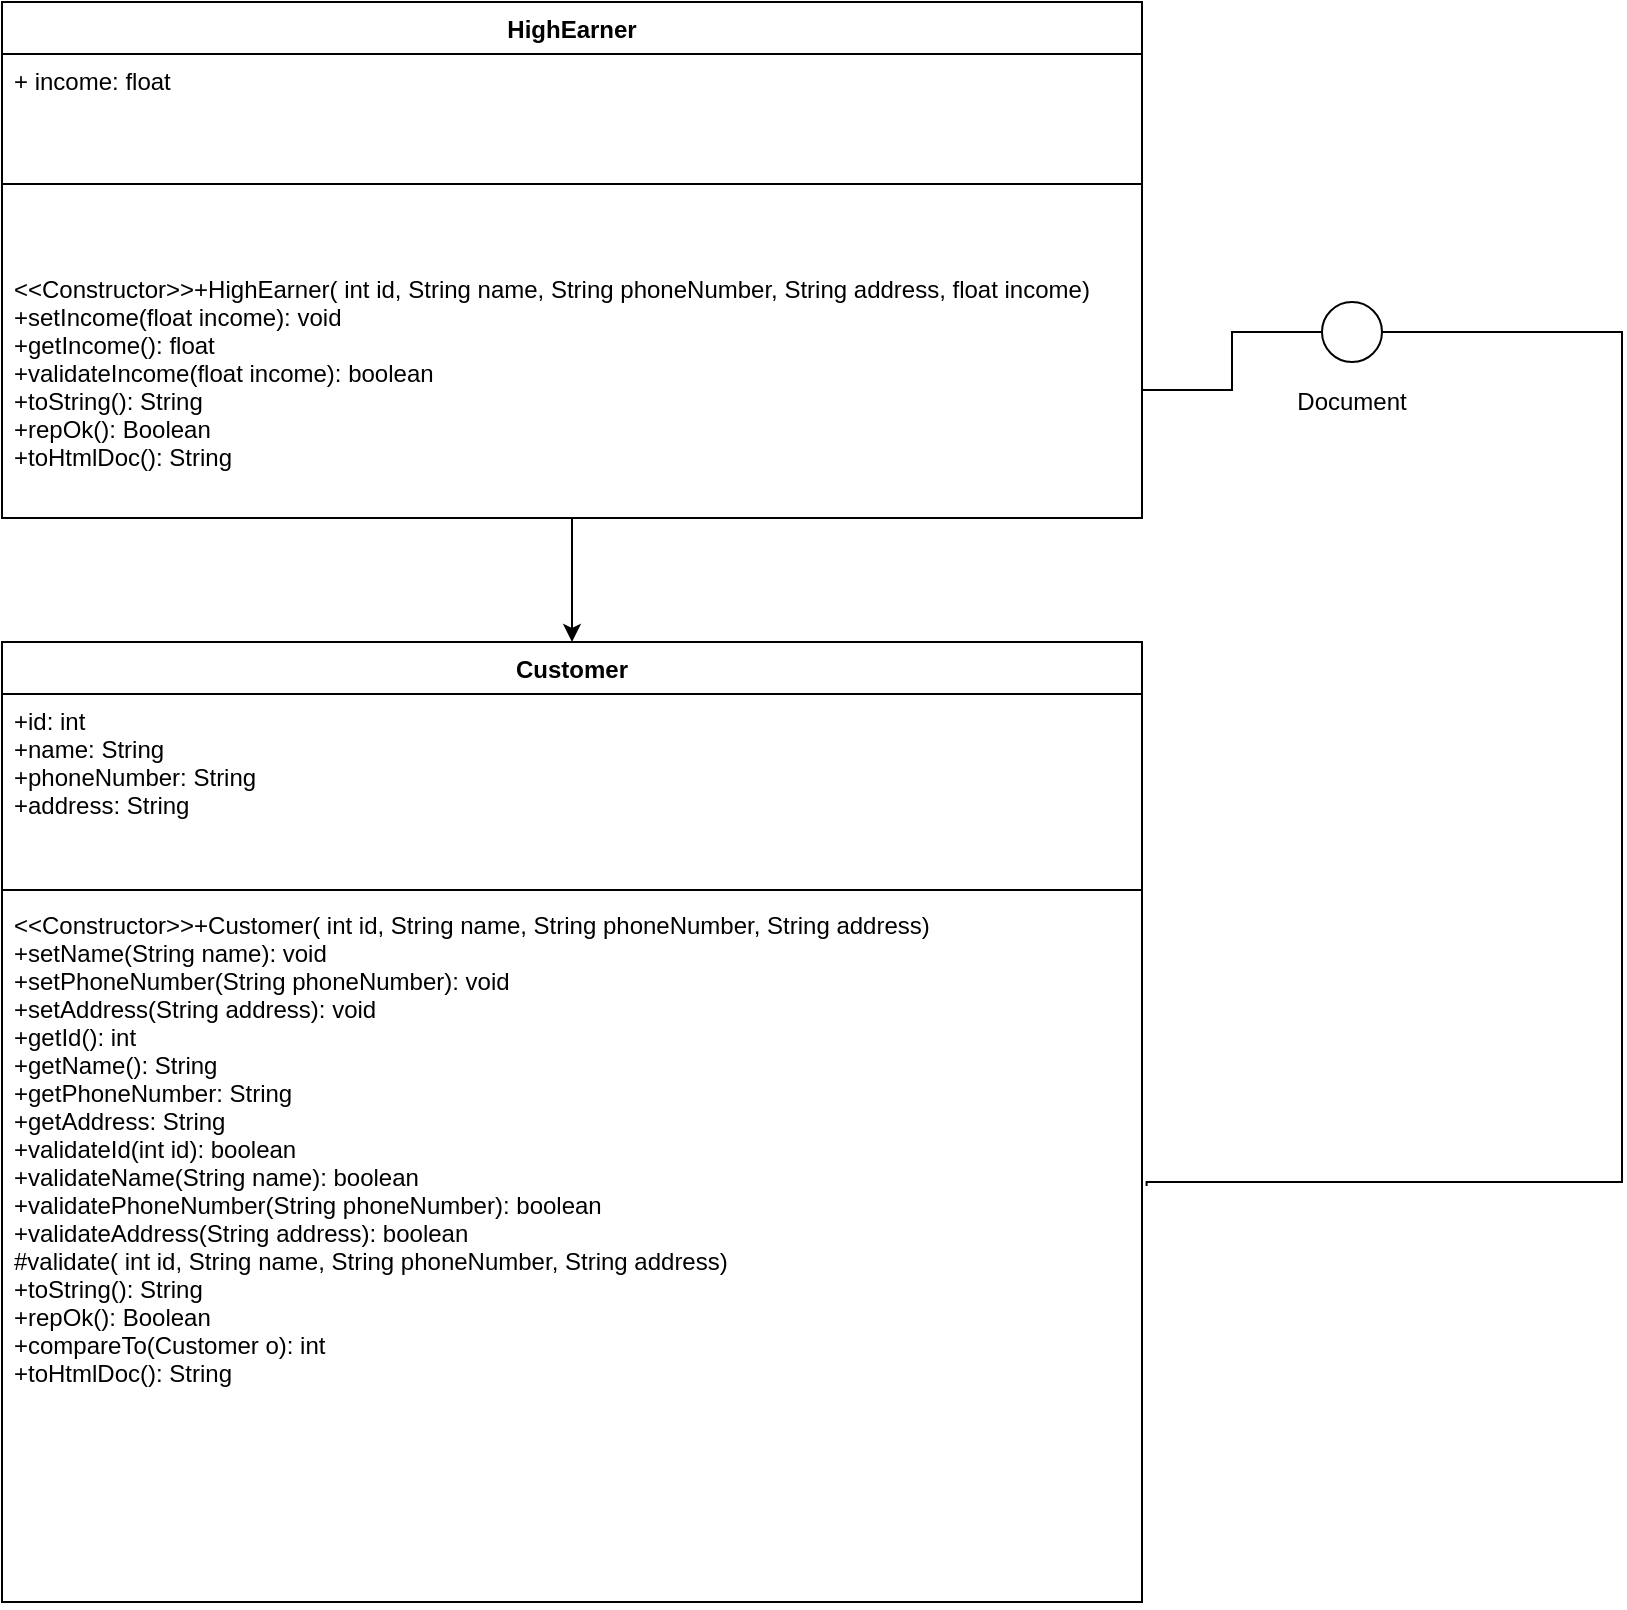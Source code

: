 <mxfile version="13.9.2" type="device"><diagram id="wEXYDKwH2ZTgXarJoUEw" name="Page-1"><mxGraphModel dx="1422" dy="714" grid="1" gridSize="10" guides="1" tooltips="1" connect="1" arrows="1" fold="1" page="1" pageScale="1" pageWidth="850" pageHeight="1100" math="0" shadow="0"><root><mxCell id="0"/><mxCell id="1" parent="0"/><mxCell id="i5Ni1I5rYS79BQDKwhD9-13" style="edgeStyle=orthogonalEdgeStyle;rounded=0;orthogonalLoop=1;jettySize=auto;html=1;endArrow=none;endFill=0;" edge="1" parent="1" source="i5Ni1I5rYS79BQDKwhD9-1" target="i5Ni1I5rYS79BQDKwhD9-6"><mxGeometry relative="1" as="geometry"/></mxCell><mxCell id="i5Ni1I5rYS79BQDKwhD9-14" style="edgeStyle=orthogonalEdgeStyle;rounded=0;orthogonalLoop=1;jettySize=auto;html=1;entryX=1.004;entryY=0.409;entryDx=0;entryDy=0;entryPerimeter=0;endArrow=none;endFill=0;" edge="1" parent="1" source="i5Ni1I5rYS79BQDKwhD9-1" target="i5Ni1I5rYS79BQDKwhD9-10"><mxGeometry relative="1" as="geometry"><mxPoint x="750" y="670" as="targetPoint"/><Array as="points"><mxPoint x="820" y="245"/><mxPoint x="820" y="670"/><mxPoint x="582" y="670"/></Array></mxGeometry></mxCell><mxCell id="i5Ni1I5rYS79BQDKwhD9-1" value="" style="ellipse;fillColor=#ffffff;strokeColor=#000000;" vertex="1" parent="1"><mxGeometry x="670" y="230" width="30" height="30" as="geometry"/></mxCell><mxCell id="i5Ni1I5rYS79BQDKwhD9-2" value="Document" style="text;html=1;strokeColor=none;fillColor=none;align=center;verticalAlign=middle;whiteSpace=wrap;rounded=0;" vertex="1" parent="1"><mxGeometry x="665" y="270" width="40" height="20" as="geometry"/></mxCell><mxCell id="i5Ni1I5rYS79BQDKwhD9-12" style="edgeStyle=orthogonalEdgeStyle;rounded=0;orthogonalLoop=1;jettySize=auto;html=1;entryX=0.5;entryY=0;entryDx=0;entryDy=0;" edge="1" parent="1" source="i5Ni1I5rYS79BQDKwhD9-3" target="i5Ni1I5rYS79BQDKwhD9-7"><mxGeometry relative="1" as="geometry"/></mxCell><mxCell id="i5Ni1I5rYS79BQDKwhD9-3" value="HighEarner" style="swimlane;fontStyle=1;align=center;verticalAlign=top;childLayout=stackLayout;horizontal=1;startSize=26;horizontalStack=0;resizeParent=1;resizeParentMax=0;resizeLast=0;collapsible=1;marginBottom=0;" vertex="1" parent="1"><mxGeometry x="10" y="80" width="570" height="258" as="geometry"/></mxCell><mxCell id="i5Ni1I5rYS79BQDKwhD9-4" value="+ income: float " style="text;strokeColor=none;fillColor=none;align=left;verticalAlign=top;spacingLeft=4;spacingRight=4;overflow=hidden;rotatable=0;points=[[0,0.5],[1,0.5]];portConstraint=eastwest;" vertex="1" parent="i5Ni1I5rYS79BQDKwhD9-3"><mxGeometry y="26" width="570" height="26" as="geometry"/></mxCell><mxCell id="i5Ni1I5rYS79BQDKwhD9-5" value="" style="line;strokeWidth=1;fillColor=none;align=left;verticalAlign=middle;spacingTop=-1;spacingLeft=3;spacingRight=3;rotatable=0;labelPosition=right;points=[];portConstraint=eastwest;" vertex="1" parent="i5Ni1I5rYS79BQDKwhD9-3"><mxGeometry y="52" width="570" height="78" as="geometry"/></mxCell><mxCell id="i5Ni1I5rYS79BQDKwhD9-6" value="&lt;&lt;Constructor&gt;&gt;+HighEarner( int id, String name, String phoneNumber, String address, float income)&#10;+setIncome(float income): void&#10;+getIncome(): float&#10;+validateIncome(float income): boolean&#10;+toString(): String&#10;+repOk(): Boolean&#10;+toHtmlDoc(): String&#10;" style="text;strokeColor=none;fillColor=none;align=left;verticalAlign=top;spacingLeft=4;spacingRight=4;overflow=hidden;rotatable=0;points=[[0,0.5],[1,0.5]];portConstraint=eastwest;" vertex="1" parent="i5Ni1I5rYS79BQDKwhD9-3"><mxGeometry y="130" width="570" height="128" as="geometry"/></mxCell><mxCell id="i5Ni1I5rYS79BQDKwhD9-7" value="Customer" style="swimlane;fontStyle=1;align=center;verticalAlign=top;childLayout=stackLayout;horizontal=1;startSize=26;horizontalStack=0;resizeParent=1;resizeParentMax=0;resizeLast=0;collapsible=1;marginBottom=0;" vertex="1" parent="1"><mxGeometry x="10" y="400" width="570" height="480" as="geometry"/></mxCell><mxCell id="i5Ni1I5rYS79BQDKwhD9-8" value="+id: int&#10;+name: String&#10;+phoneNumber: String&#10;+address: String" style="text;strokeColor=none;fillColor=none;align=left;verticalAlign=top;spacingLeft=4;spacingRight=4;overflow=hidden;rotatable=0;points=[[0,0.5],[1,0.5]];portConstraint=eastwest;" vertex="1" parent="i5Ni1I5rYS79BQDKwhD9-7"><mxGeometry y="26" width="570" height="94" as="geometry"/></mxCell><mxCell id="i5Ni1I5rYS79BQDKwhD9-9" value="" style="line;strokeWidth=1;fillColor=none;align=left;verticalAlign=middle;spacingTop=-1;spacingLeft=3;spacingRight=3;rotatable=0;labelPosition=right;points=[];portConstraint=eastwest;" vertex="1" parent="i5Ni1I5rYS79BQDKwhD9-7"><mxGeometry y="120" width="570" height="8" as="geometry"/></mxCell><mxCell id="i5Ni1I5rYS79BQDKwhD9-10" value="&lt;&lt;Constructor&gt;&gt;+Customer( int id, String name, String phoneNumber, String address)&#10;+setName(String name): void&#10;+setPhoneNumber(String phoneNumber): void&#10;+setAddress(String address): void&#10;+getId(): int&#10;+getName(): String&#10;+getPhoneNumber: String&#10;+getAddress: String&#10;+validateId(int id): boolean&#10;+validateName(String name): boolean&#10;+validatePhoneNumber(String phoneNumber): boolean&#10;+validateAddress(String address): boolean&#10;#validate( int id, String name, String phoneNumber, String address)&#10;+toString(): String&#10;+repOk(): Boolean&#10;+compareTo(Customer o): int&#10;+toHtmlDoc(): String" style="text;strokeColor=none;fillColor=none;align=left;verticalAlign=top;spacingLeft=4;spacingRight=4;overflow=hidden;rotatable=0;points=[[0,0.5],[1,0.5]];portConstraint=eastwest;" vertex="1" parent="i5Ni1I5rYS79BQDKwhD9-7"><mxGeometry y="128" width="570" height="352" as="geometry"/></mxCell></root></mxGraphModel></diagram></mxfile>
